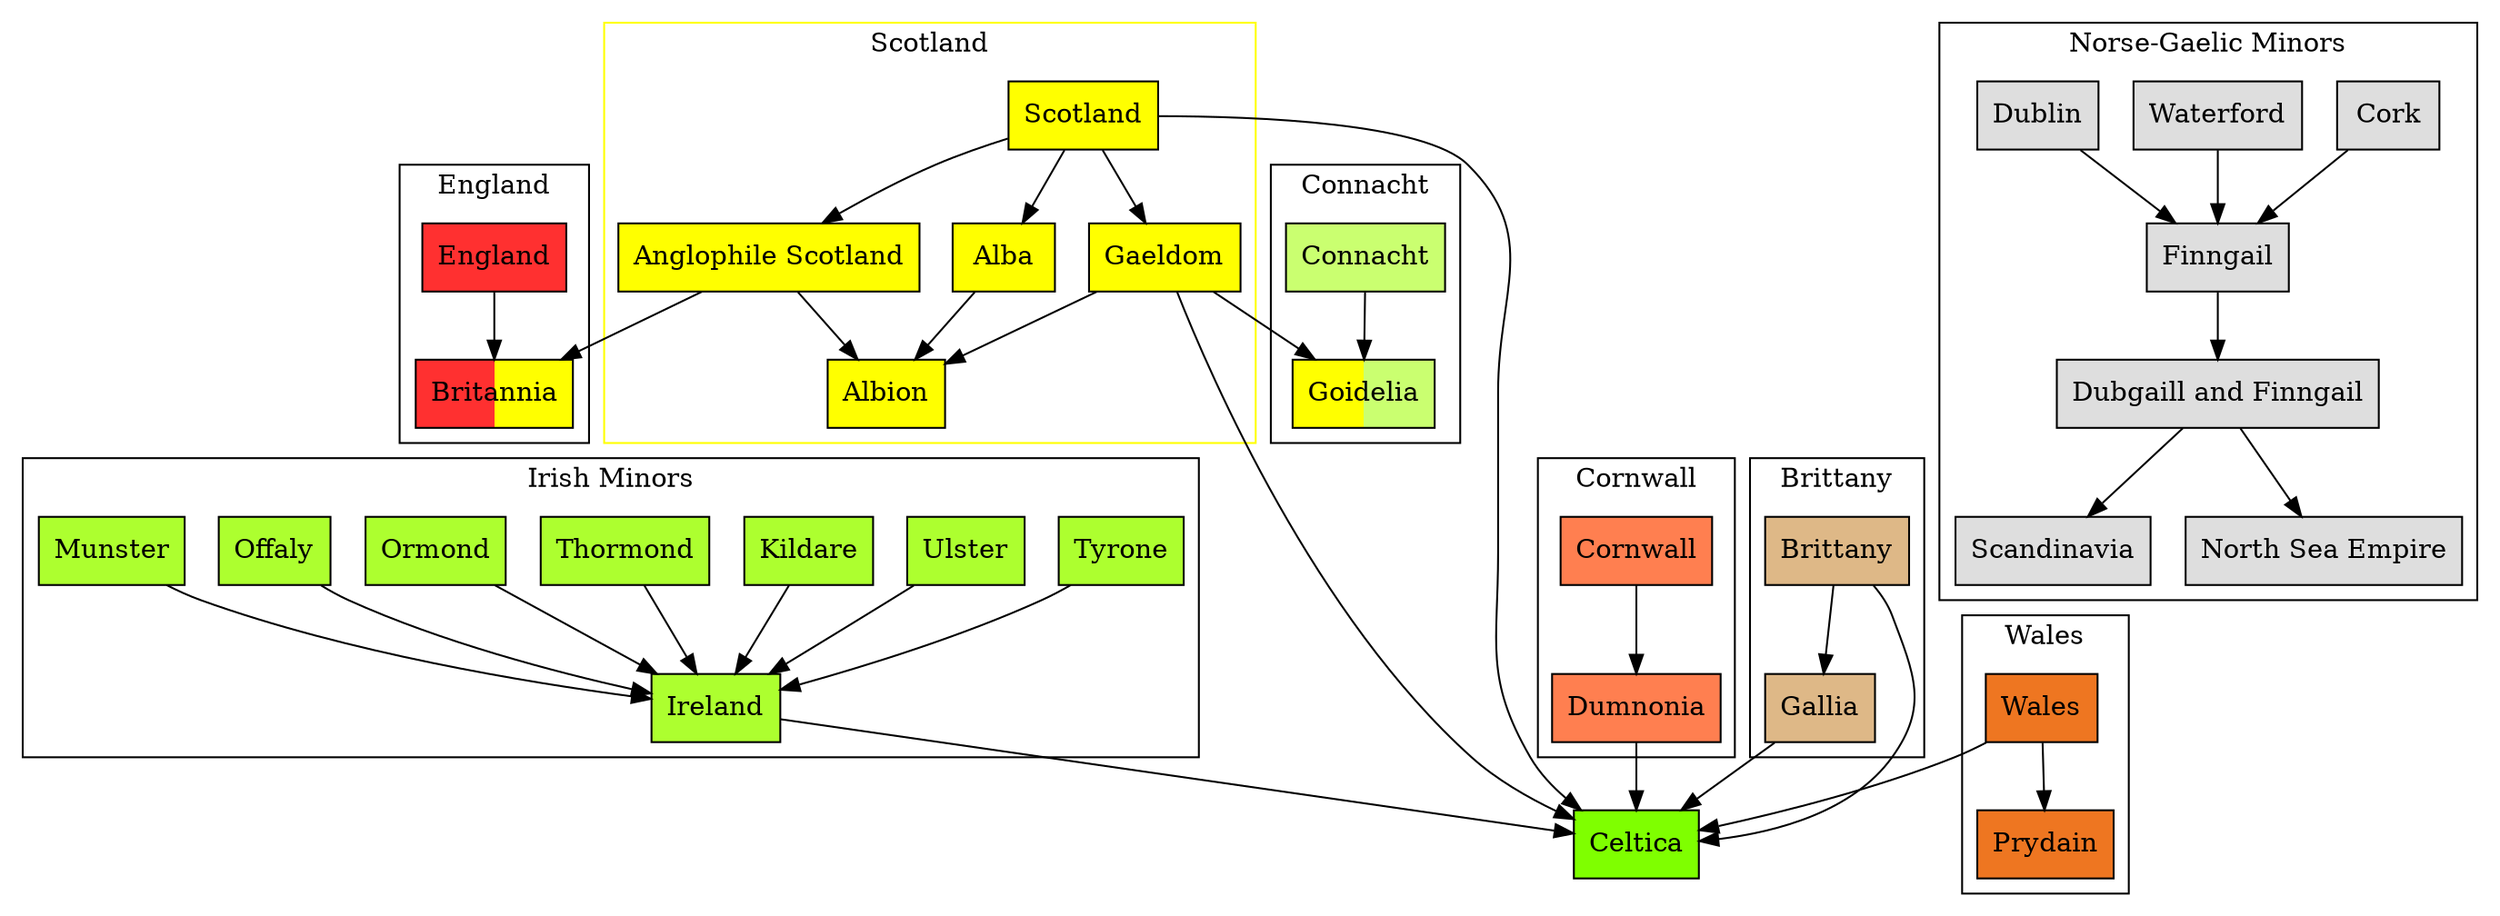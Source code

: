 # http://www.graphviz.org/content/cluster

digraph Formables {
    
    node[shape=rectangle]
    
    gbr[label="Britannia"]
    gbr[style=filled]
    gbr[fillcolor="firebrick1;0.5:yellow"]
    
    goi[label="Goidelia"]
    goi[style=filled]
    goi[fillcolor="yellow;0.5:darkolivegreen1"]
    
    subgraph cluster_0 {
        color = yellow
        
        node [style=filled]
        node [fillcolor=yellow]
        
        Paths[label="Scotland"]
        
        sco[label="Anglophile Scotland"]
        alba[label="Alba"]
        gae[label="Gaeldom"]
        
        Paths->sco
        Paths->alba
        Paths->gae
        
        alba->Albion
        
        sco->Albion
        
        gae->Albion
        
        label = "Scotland"
    }
    
    sco->gbr
    gae->goi
    
    subgraph cluster_1 {
     label = "England"
     
     node [style=filled]
     node [fillcolor=firebrick1]
     
     eng[label="England"]
        eng->gbr
    }
    
    
    subgraph cluster_2 {
        
        node[style=filled]
        node[fillcolor=greenyellow]
        
        Tyrone->Ireland
        Ulster->Ireland
        Kildare->Ireland
        Thormond->Ireland
        Ormond->Ireland
        Offaly->Ireland
        Munster->Ireland
        label="Irish Minors"
        
    }
    
    subgraph cluster_3 {
        node [style=filled]
        node [fillcolor=darkolivegreen1]
        Connacht->goi
        label="Connacht"
    }
    
    subgraph cluster_4 {
        node [style=filled]
        node [fillcolor=gray87]
        
        Cork->Finngail
        Waterford->Finngail
        Dublin->Finngail
        Finngail->"Dubgaill and Finngail"
        "Dubgaill and Finngail"->Scandinavia
        "Dubgaill and Finngail"->"North Sea Empire"
        label="Norse-Gaelic Minors"
    }
    
    subgraph cluster_5 {
        node[style=filled]
        node [fillcolor=chocolate2]
        
        label="Wales"
        Wales->Prydain
    }
    
    subgraph cluster_6 {
        node[style=filled]
        node[fillcolor=coral]
        
        Cornwall->Dumnonia
        label="Cornwall"
    }
    
    subgraph cluster_7 {
        node[style=filled]
        node[fillcolor=burlywood]
        
        Brittany->Gallia
        label="Brittany"
    }
    
    Albion->Munster[style=invis]
    #Finngail->Wales[style=invis]
    #Finngail->Cornwall[style=invis]
    
    clt[label="Celtica"]
    clt[style=filled]
    clt[fillcolor=chartreuse]
    
    Paths->clt
    Ireland->clt
    Dumnonia->clt
    Wales->clt
    Brittany->clt
    Gallia->clt
    gae->clt
    
}


